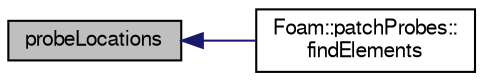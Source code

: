 digraph "probeLocations"
{
  bgcolor="transparent";
  edge [fontname="FreeSans",fontsize="10",labelfontname="FreeSans",labelfontsize="10"];
  node [fontname="FreeSans",fontsize="10",shape=record];
  rankdir="LR";
  Node1 [label="probeLocations",height=0.2,width=0.4,color="black", fillcolor="grey75", style="filled" fontcolor="black"];
  Node1 -> Node2 [dir="back",color="midnightblue",fontsize="10",style="solid",fontname="FreeSans"];
  Node2 [label="Foam::patchProbes::\lfindElements",height=0.2,width=0.4,color="black",URL="$a01758.html#a852f621399b6ee1f3467e69a1d5fe8b4",tooltip="Find elements containing patchProbes. "];
}
